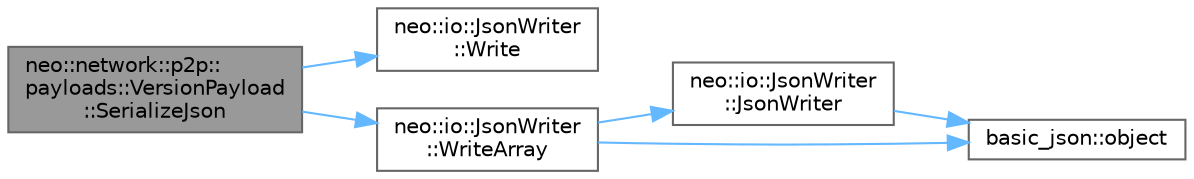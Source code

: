 digraph "neo::network::p2p::payloads::VersionPayload::SerializeJson"
{
 // LATEX_PDF_SIZE
  bgcolor="transparent";
  edge [fontname=Helvetica,fontsize=10,labelfontname=Helvetica,labelfontsize=10];
  node [fontname=Helvetica,fontsize=10,shape=box,height=0.2,width=0.4];
  rankdir="LR";
  Node1 [id="Node000001",label="neo::network::p2p::\lpayloads::VersionPayload\l::SerializeJson",height=0.2,width=0.4,color="gray40", fillcolor="grey60", style="filled", fontcolor="black",tooltip="Serializes the VersionPayload to a JSON writer."];
  Node1 -> Node2 [id="edge1_Node000001_Node000002",color="steelblue1",style="solid",tooltip=" "];
  Node2 [id="Node000002",label="neo::io::JsonWriter\l::Write",height=0.2,width=0.4,color="grey40", fillcolor="white", style="filled",URL="$classneo_1_1io_1_1_json_writer.html#a2b08922bfa2b4e19d0c035cf0079068f",tooltip="Writes a boolean value to the JSON."];
  Node1 -> Node3 [id="edge2_Node000001_Node000003",color="steelblue1",style="solid",tooltip=" "];
  Node3 [id="Node000003",label="neo::io::JsonWriter\l::WriteArray",height=0.2,width=0.4,color="grey40", fillcolor="white", style="filled",URL="$classneo_1_1io_1_1_json_writer.html#a725d1b3a2c957b9c665079bc427f70f6",tooltip="Writes an array to the JSON."];
  Node3 -> Node4 [id="edge3_Node000003_Node000004",color="steelblue1",style="solid",tooltip=" "];
  Node4 [id="Node000004",label="neo::io::JsonWriter\l::JsonWriter",height=0.2,width=0.4,color="grey40", fillcolor="white", style="filled",URL="$classneo_1_1io_1_1_json_writer.html#a44f3d134b37b1d41662ef15d1fe8f1a8",tooltip="Constructs a JsonWriter that writes to a new JSON object."];
  Node4 -> Node5 [id="edge4_Node000004_Node000005",color="steelblue1",style="solid",tooltip=" "];
  Node5 [id="Node000005",label="basic_json::object",height=0.2,width=0.4,color="grey40", fillcolor="white", style="filled",URL="$classbasic__json.html#a50a0e8dacc0f4aa12162da666595e6fd",tooltip="explicitly create an object from an initializer list"];
  Node3 -> Node5 [id="edge5_Node000003_Node000005",color="steelblue1",style="solid",tooltip=" "];
}
